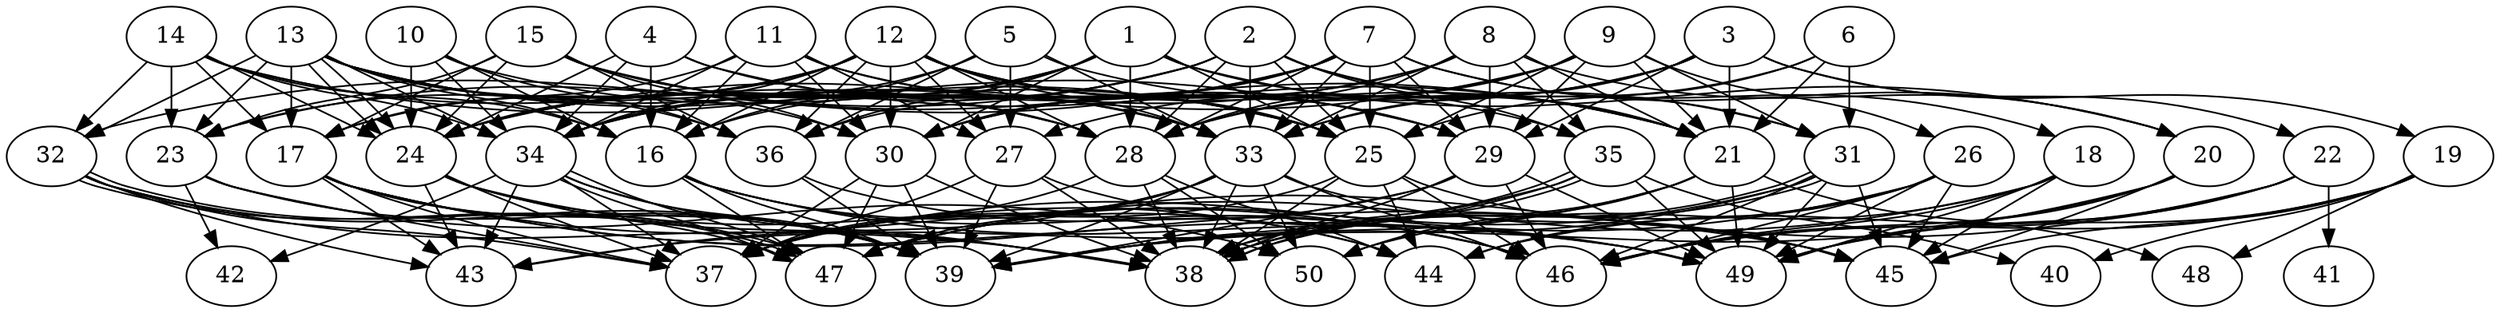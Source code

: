 // DAG automatically generated by daggen at Thu Oct  3 14:07:58 2019
// ./daggen --dot -n 50 --ccr 0.5 --fat 0.7 --regular 0.5 --density 0.7 --mindata 5242880 --maxdata 52428800 
digraph G {
  1 [size="103555072", alpha="0.11", expect_size="51777536"] 
  1 -> 16 [size ="51777536"]
  1 -> 20 [size ="51777536"]
  1 -> 21 [size ="51777536"]
  1 -> 24 [size ="51777536"]
  1 -> 25 [size ="51777536"]
  1 -> 28 [size ="51777536"]
  1 -> 30 [size ="51777536"]
  1 -> 34 [size ="51777536"]
  1 -> 36 [size ="51777536"]
  2 [size="79149056", alpha="0.05", expect_size="39574528"] 
  2 -> 21 [size ="39574528"]
  2 -> 23 [size ="39574528"]
  2 -> 24 [size ="39574528"]
  2 -> 25 [size ="39574528"]
  2 -> 28 [size ="39574528"]
  2 -> 31 [size ="39574528"]
  2 -> 33 [size ="39574528"]
  2 -> 34 [size ="39574528"]
  2 -> 35 [size ="39574528"]
  3 [size="36714496", alpha="0.02", expect_size="18357248"] 
  3 -> 19 [size ="18357248"]
  3 -> 21 [size ="18357248"]
  3 -> 22 [size ="18357248"]
  3 -> 27 [size ="18357248"]
  3 -> 28 [size ="18357248"]
  3 -> 29 [size ="18357248"]
  3 -> 30 [size ="18357248"]
  3 -> 33 [size ="18357248"]
  4 [size="80109568", alpha="0.03", expect_size="40054784"] 
  4 -> 16 [size ="40054784"]
  4 -> 21 [size ="40054784"]
  4 -> 24 [size ="40054784"]
  4 -> 33 [size ="40054784"]
  4 -> 34 [size ="40054784"]
  5 [size="103022592", alpha="0.14", expect_size="51511296"] 
  5 -> 16 [size ="51511296"]
  5 -> 27 [size ="51511296"]
  5 -> 31 [size ="51511296"]
  5 -> 33 [size ="51511296"]
  5 -> 34 [size ="51511296"]
  5 -> 36 [size ="51511296"]
  6 [size="12967936", alpha="0.05", expect_size="6483968"] 
  6 -> 21 [size ="6483968"]
  6 -> 25 [size ="6483968"]
  6 -> 31 [size ="6483968"]
  6 -> 33 [size ="6483968"]
  7 [size="14487552", alpha="0.05", expect_size="7243776"] 
  7 -> 18 [size ="7243776"]
  7 -> 20 [size ="7243776"]
  7 -> 25 [size ="7243776"]
  7 -> 28 [size ="7243776"]
  7 -> 29 [size ="7243776"]
  7 -> 30 [size ="7243776"]
  7 -> 32 [size ="7243776"]
  7 -> 33 [size ="7243776"]
  7 -> 34 [size ="7243776"]
  7 -> 36 [size ="7243776"]
  8 [size="87578624", alpha="0.09", expect_size="43789312"] 
  8 -> 20 [size ="43789312"]
  8 -> 21 [size ="43789312"]
  8 -> 28 [size ="43789312"]
  8 -> 29 [size ="43789312"]
  8 -> 30 [size ="43789312"]
  8 -> 33 [size ="43789312"]
  8 -> 34 [size ="43789312"]
  8 -> 35 [size ="43789312"]
  9 [size="50542592", alpha="0.05", expect_size="25271296"] 
  9 -> 21 [size ="25271296"]
  9 -> 24 [size ="25271296"]
  9 -> 25 [size ="25271296"]
  9 -> 26 [size ="25271296"]
  9 -> 28 [size ="25271296"]
  9 -> 29 [size ="25271296"]
  9 -> 30 [size ="25271296"]
  9 -> 31 [size ="25271296"]
  10 [size="43247616", alpha="0.03", expect_size="21623808"] 
  10 -> 16 [size ="21623808"]
  10 -> 24 [size ="21623808"]
  10 -> 25 [size ="21623808"]
  10 -> 34 [size ="21623808"]
  10 -> 36 [size ="21623808"]
  11 [size="38488064", alpha="0.07", expect_size="19244032"] 
  11 -> 16 [size ="19244032"]
  11 -> 17 [size ="19244032"]
  11 -> 25 [size ="19244032"]
  11 -> 27 [size ="19244032"]
  11 -> 29 [size ="19244032"]
  11 -> 30 [size ="19244032"]
  11 -> 34 [size ="19244032"]
  12 [size="89006080", alpha="0.02", expect_size="44503040"] 
  12 -> 16 [size ="44503040"]
  12 -> 17 [size ="44503040"]
  12 -> 21 [size ="44503040"]
  12 -> 23 [size ="44503040"]
  12 -> 24 [size ="44503040"]
  12 -> 25 [size ="44503040"]
  12 -> 27 [size ="44503040"]
  12 -> 28 [size ="44503040"]
  12 -> 29 [size ="44503040"]
  12 -> 30 [size ="44503040"]
  12 -> 33 [size ="44503040"]
  12 -> 34 [size ="44503040"]
  12 -> 35 [size ="44503040"]
  12 -> 36 [size ="44503040"]
  13 [size="17981440", alpha="0.06", expect_size="8990720"] 
  13 -> 16 [size ="8990720"]
  13 -> 17 [size ="8990720"]
  13 -> 23 [size ="8990720"]
  13 -> 24 [size ="8990720"]
  13 -> 24 [size ="8990720"]
  13 -> 25 [size ="8990720"]
  13 -> 28 [size ="8990720"]
  13 -> 30 [size ="8990720"]
  13 -> 32 [size ="8990720"]
  13 -> 33 [size ="8990720"]
  13 -> 34 [size ="8990720"]
  13 -> 36 [size ="8990720"]
  14 [size="25278464", alpha="0.15", expect_size="12639232"] 
  14 -> 16 [size ="12639232"]
  14 -> 17 [size ="12639232"]
  14 -> 23 [size ="12639232"]
  14 -> 24 [size ="12639232"]
  14 -> 28 [size ="12639232"]
  14 -> 29 [size ="12639232"]
  14 -> 32 [size ="12639232"]
  14 -> 34 [size ="12639232"]
  15 [size="41076736", alpha="0.06", expect_size="20538368"] 
  15 -> 17 [size ="20538368"]
  15 -> 21 [size ="20538368"]
  15 -> 23 [size ="20538368"]
  15 -> 24 [size ="20538368"]
  15 -> 28 [size ="20538368"]
  15 -> 30 [size ="20538368"]
  15 -> 33 [size ="20538368"]
  15 -> 36 [size ="20538368"]
  16 [size="11530240", alpha="0.15", expect_size="5765120"] 
  16 -> 39 [size ="5765120"]
  16 -> 44 [size ="5765120"]
  16 -> 46 [size ="5765120"]
  16 -> 47 [size ="5765120"]
  16 -> 49 [size ="5765120"]
  17 [size="35409920", alpha="0.19", expect_size="17704960"] 
  17 -> 37 [size ="17704960"]
  17 -> 39 [size ="17704960"]
  17 -> 43 [size ="17704960"]
  17 -> 45 [size ="17704960"]
  17 -> 46 [size ="17704960"]
  17 -> 47 [size ="17704960"]
  17 -> 49 [size ="17704960"]
  18 [size="60571648", alpha="0.04", expect_size="30285824"] 
  18 -> 45 [size ="30285824"]
  18 -> 46 [size ="30285824"]
  18 -> 47 [size ="30285824"]
  18 -> 49 [size ="30285824"]
  18 -> 50 [size ="30285824"]
  19 [size="103692288", alpha="0.11", expect_size="51846144"] 
  19 -> 40 [size ="51846144"]
  19 -> 45 [size ="51846144"]
  19 -> 46 [size ="51846144"]
  19 -> 48 [size ="51846144"]
  19 -> 49 [size ="51846144"]
  20 [size="31893504", alpha="0.08", expect_size="15946752"] 
  20 -> 39 [size ="15946752"]
  20 -> 45 [size ="15946752"]
  20 -> 46 [size ="15946752"]
  20 -> 49 [size ="15946752"]
  21 [size="46698496", alpha="0.06", expect_size="23349248"] 
  21 -> 38 [size ="23349248"]
  21 -> 39 [size ="23349248"]
  21 -> 48 [size ="23349248"]
  21 -> 49 [size ="23349248"]
  21 -> 50 [size ="23349248"]
  22 [size="79898624", alpha="0.18", expect_size="39949312"] 
  22 -> 41 [size ="39949312"]
  22 -> 44 [size ="39949312"]
  22 -> 46 [size ="39949312"]
  22 -> 47 [size ="39949312"]
  22 -> 49 [size ="39949312"]
  23 [size="89362432", alpha="0.15", expect_size="44681216"] 
  23 -> 37 [size ="44681216"]
  23 -> 39 [size ="44681216"]
  23 -> 42 [size ="44681216"]
  23 -> 50 [size ="44681216"]
  24 [size="24201216", alpha="0.07", expect_size="12100608"] 
  24 -> 37 [size ="12100608"]
  24 -> 38 [size ="12100608"]
  24 -> 39 [size ="12100608"]
  24 -> 43 [size ="12100608"]
  24 -> 44 [size ="12100608"]
  25 [size="94910464", alpha="0.19", expect_size="47455232"] 
  25 -> 37 [size ="47455232"]
  25 -> 38 [size ="47455232"]
  25 -> 44 [size ="47455232"]
  25 -> 45 [size ="47455232"]
  25 -> 46 [size ="47455232"]
  26 [size="29816832", alpha="0.12", expect_size="14908416"] 
  26 -> 37 [size ="14908416"]
  26 -> 38 [size ="14908416"]
  26 -> 44 [size ="14908416"]
  26 -> 45 [size ="14908416"]
  26 -> 46 [size ="14908416"]
  26 -> 49 [size ="14908416"]
  27 [size="100495360", alpha="0.05", expect_size="50247680"] 
  27 -> 37 [size ="50247680"]
  27 -> 38 [size ="50247680"]
  27 -> 39 [size ="50247680"]
  27 -> 49 [size ="50247680"]
  28 [size="94806016", alpha="0.14", expect_size="47403008"] 
  28 -> 37 [size ="47403008"]
  28 -> 38 [size ="47403008"]
  28 -> 44 [size ="47403008"]
  28 -> 50 [size ="47403008"]
  29 [size="18866176", alpha="0.13", expect_size="9433088"] 
  29 -> 37 [size ="9433088"]
  29 -> 38 [size ="9433088"]
  29 -> 39 [size ="9433088"]
  29 -> 46 [size ="9433088"]
  29 -> 49 [size ="9433088"]
  30 [size="69482496", alpha="0.18", expect_size="34741248"] 
  30 -> 37 [size ="34741248"]
  30 -> 38 [size ="34741248"]
  30 -> 39 [size ="34741248"]
  30 -> 47 [size ="34741248"]
  31 [size="14659584", alpha="0.08", expect_size="7329792"] 
  31 -> 38 [size ="7329792"]
  31 -> 38 [size ="7329792"]
  31 -> 39 [size ="7329792"]
  31 -> 45 [size ="7329792"]
  31 -> 46 [size ="7329792"]
  31 -> 47 [size ="7329792"]
  31 -> 49 [size ="7329792"]
  32 [size="41836544", alpha="0.16", expect_size="20918272"] 
  32 -> 37 [size ="20918272"]
  32 -> 38 [size ="20918272"]
  32 -> 39 [size ="20918272"]
  32 -> 43 [size ="20918272"]
  32 -> 47 [size ="20918272"]
  32 -> 47 [size ="20918272"]
  33 [size="30932992", alpha="0.05", expect_size="15466496"] 
  33 -> 37 [size ="15466496"]
  33 -> 38 [size ="15466496"]
  33 -> 39 [size ="15466496"]
  33 -> 43 [size ="15466496"]
  33 -> 45 [size ="15466496"]
  33 -> 46 [size ="15466496"]
  33 -> 47 [size ="15466496"]
  33 -> 50 [size ="15466496"]
  34 [size="102553600", alpha="0.17", expect_size="51276800"] 
  34 -> 37 [size ="51276800"]
  34 -> 38 [size ="51276800"]
  34 -> 39 [size ="51276800"]
  34 -> 42 [size ="51276800"]
  34 -> 43 [size ="51276800"]
  34 -> 47 [size ="51276800"]
  34 -> 47 [size ="51276800"]
  35 [size="43204608", alpha="0.16", expect_size="21602304"] 
  35 -> 38 [size ="21602304"]
  35 -> 38 [size ="21602304"]
  35 -> 39 [size ="21602304"]
  35 -> 40 [size ="21602304"]
  35 -> 43 [size ="21602304"]
  35 -> 49 [size ="21602304"]
  36 [size="39796736", alpha="0.15", expect_size="19898368"] 
  36 -> 39 [size ="19898368"]
  36 -> 46 [size ="19898368"]
  37 [size="94814208", alpha="0.20", expect_size="47407104"] 
  38 [size="23515136", alpha="0.14", expect_size="11757568"] 
  39 [size="91740160", alpha="0.09", expect_size="45870080"] 
  40 [size="56428544", alpha="0.08", expect_size="28214272"] 
  41 [size="44718080", alpha="0.15", expect_size="22359040"] 
  42 [size="84606976", alpha="0.17", expect_size="42303488"] 
  43 [size="65878016", alpha="0.15", expect_size="32939008"] 
  44 [size="90396672", alpha="0.16", expect_size="45198336"] 
  45 [size="78585856", alpha="0.15", expect_size="39292928"] 
  46 [size="61036544", alpha="0.19", expect_size="30518272"] 
  47 [size="38793216", alpha="0.01", expect_size="19396608"] 
  48 [size="36780032", alpha="0.01", expect_size="18390016"] 
  49 [size="10713088", alpha="0.03", expect_size="5356544"] 
  50 [size="53798912", alpha="0.17", expect_size="26899456"] 
}
